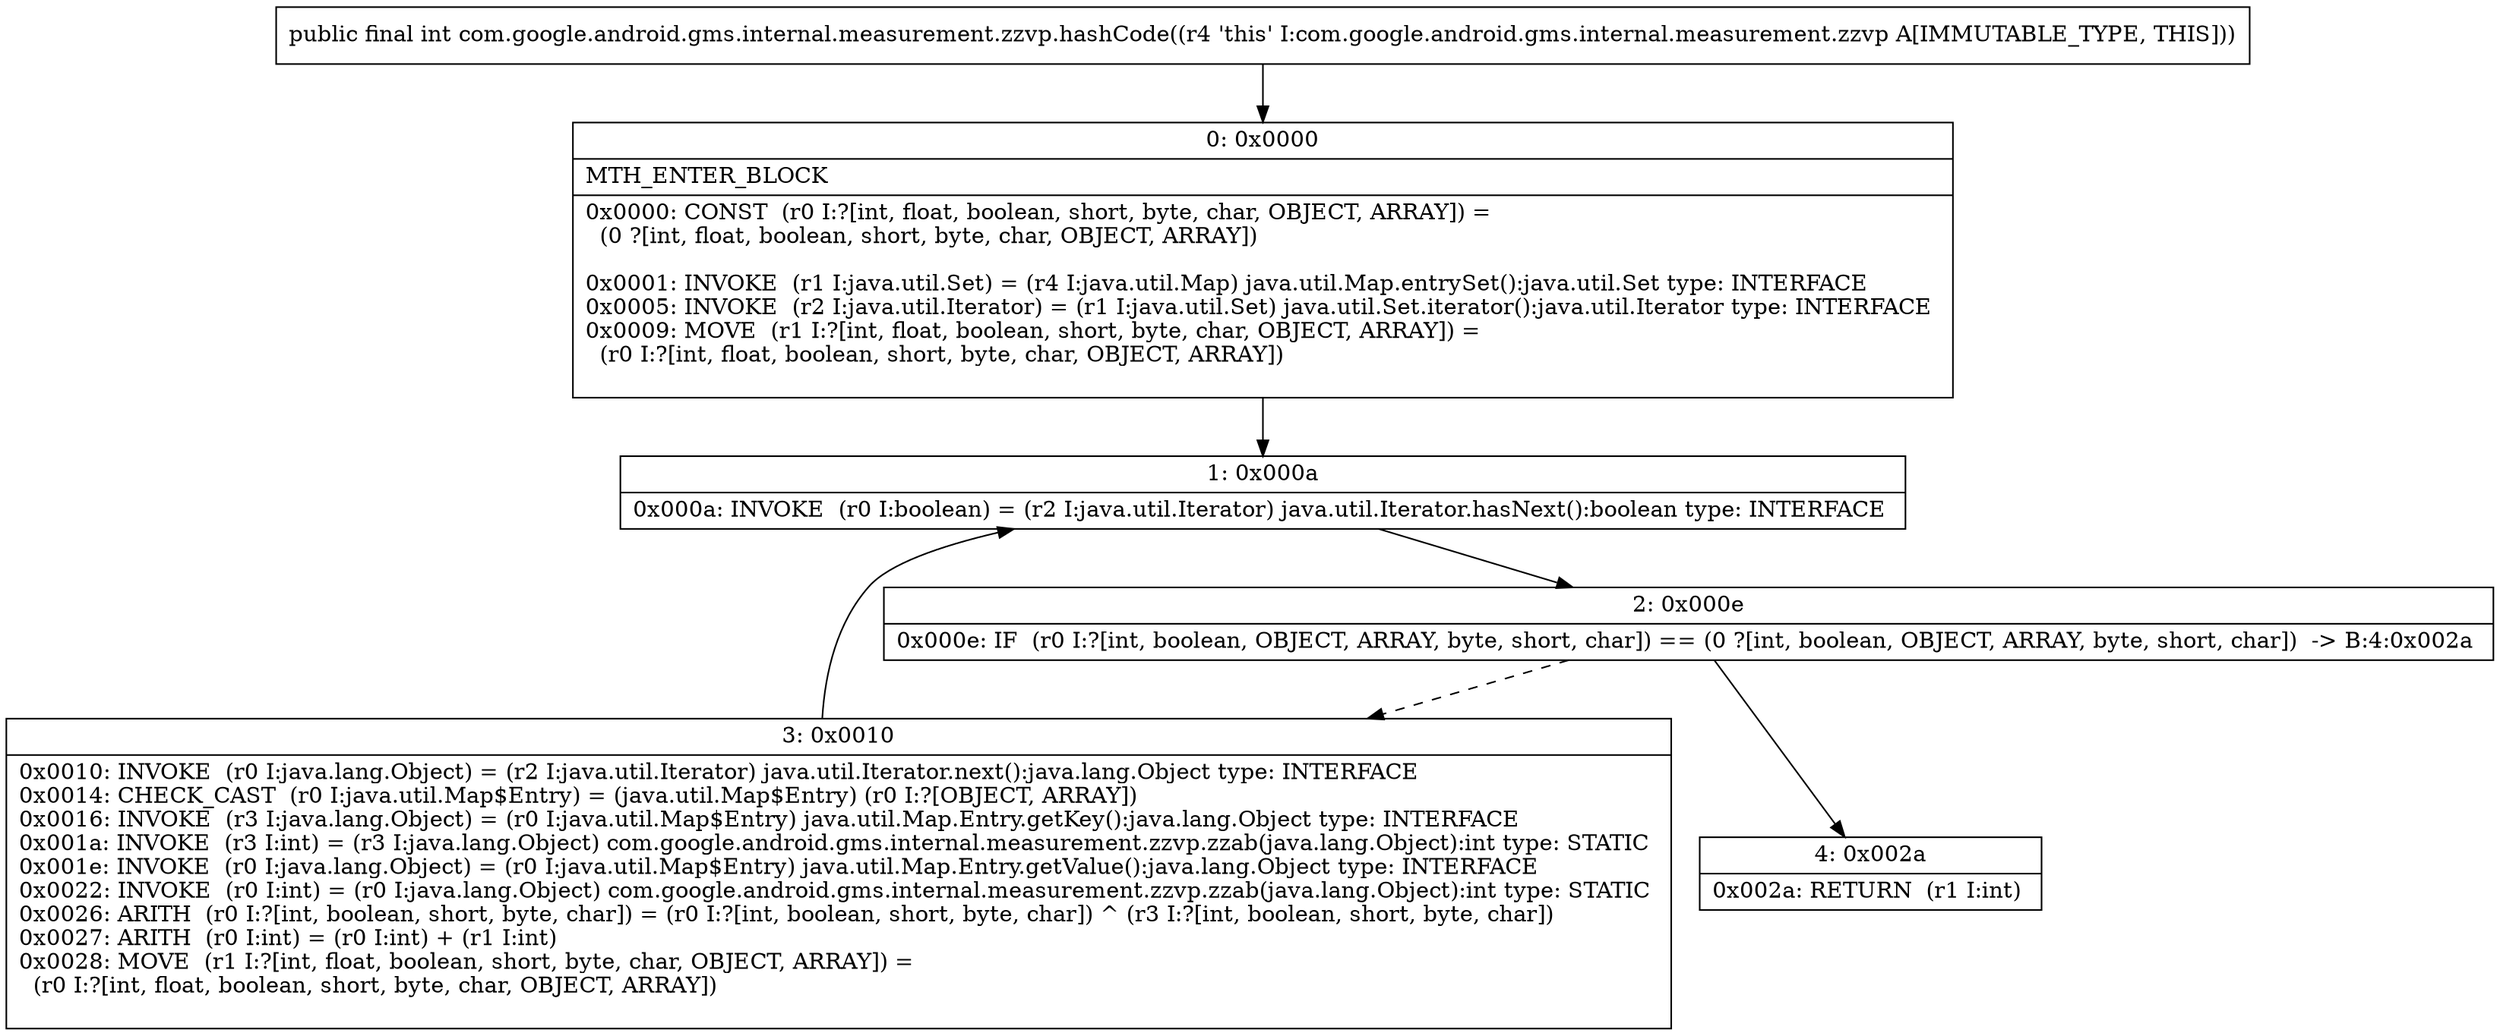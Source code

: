 digraph "CFG forcom.google.android.gms.internal.measurement.zzvp.hashCode()I" {
Node_0 [shape=record,label="{0\:\ 0x0000|MTH_ENTER_BLOCK\l|0x0000: CONST  (r0 I:?[int, float, boolean, short, byte, char, OBJECT, ARRAY]) = \l  (0 ?[int, float, boolean, short, byte, char, OBJECT, ARRAY])\l \l0x0001: INVOKE  (r1 I:java.util.Set) = (r4 I:java.util.Map) java.util.Map.entrySet():java.util.Set type: INTERFACE \l0x0005: INVOKE  (r2 I:java.util.Iterator) = (r1 I:java.util.Set) java.util.Set.iterator():java.util.Iterator type: INTERFACE \l0x0009: MOVE  (r1 I:?[int, float, boolean, short, byte, char, OBJECT, ARRAY]) = \l  (r0 I:?[int, float, boolean, short, byte, char, OBJECT, ARRAY])\l \l}"];
Node_1 [shape=record,label="{1\:\ 0x000a|0x000a: INVOKE  (r0 I:boolean) = (r2 I:java.util.Iterator) java.util.Iterator.hasNext():boolean type: INTERFACE \l}"];
Node_2 [shape=record,label="{2\:\ 0x000e|0x000e: IF  (r0 I:?[int, boolean, OBJECT, ARRAY, byte, short, char]) == (0 ?[int, boolean, OBJECT, ARRAY, byte, short, char])  \-\> B:4:0x002a \l}"];
Node_3 [shape=record,label="{3\:\ 0x0010|0x0010: INVOKE  (r0 I:java.lang.Object) = (r2 I:java.util.Iterator) java.util.Iterator.next():java.lang.Object type: INTERFACE \l0x0014: CHECK_CAST  (r0 I:java.util.Map$Entry) = (java.util.Map$Entry) (r0 I:?[OBJECT, ARRAY]) \l0x0016: INVOKE  (r3 I:java.lang.Object) = (r0 I:java.util.Map$Entry) java.util.Map.Entry.getKey():java.lang.Object type: INTERFACE \l0x001a: INVOKE  (r3 I:int) = (r3 I:java.lang.Object) com.google.android.gms.internal.measurement.zzvp.zzab(java.lang.Object):int type: STATIC \l0x001e: INVOKE  (r0 I:java.lang.Object) = (r0 I:java.util.Map$Entry) java.util.Map.Entry.getValue():java.lang.Object type: INTERFACE \l0x0022: INVOKE  (r0 I:int) = (r0 I:java.lang.Object) com.google.android.gms.internal.measurement.zzvp.zzab(java.lang.Object):int type: STATIC \l0x0026: ARITH  (r0 I:?[int, boolean, short, byte, char]) = (r0 I:?[int, boolean, short, byte, char]) ^ (r3 I:?[int, boolean, short, byte, char]) \l0x0027: ARITH  (r0 I:int) = (r0 I:int) + (r1 I:int) \l0x0028: MOVE  (r1 I:?[int, float, boolean, short, byte, char, OBJECT, ARRAY]) = \l  (r0 I:?[int, float, boolean, short, byte, char, OBJECT, ARRAY])\l \l}"];
Node_4 [shape=record,label="{4\:\ 0x002a|0x002a: RETURN  (r1 I:int) \l}"];
MethodNode[shape=record,label="{public final int com.google.android.gms.internal.measurement.zzvp.hashCode((r4 'this' I:com.google.android.gms.internal.measurement.zzvp A[IMMUTABLE_TYPE, THIS])) }"];
MethodNode -> Node_0;
Node_0 -> Node_1;
Node_1 -> Node_2;
Node_2 -> Node_3[style=dashed];
Node_2 -> Node_4;
Node_3 -> Node_1;
}

